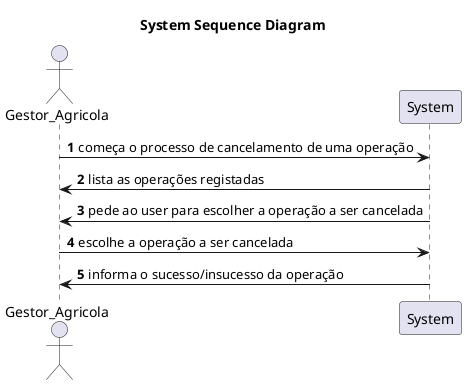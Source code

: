 @startuml

title System Sequence Diagram

autonumber

actor Gestor_Agricola as g
participant System as s

g -> s: começa o processo de cancelamento de uma operação

s -> g: lista as operações registadas

s -> g: pede ao user para escolher a operação a ser cancelada

g -> s: escolhe a operação a ser cancelada

s -> g: informa o sucesso/insucesso da operação


@enduml